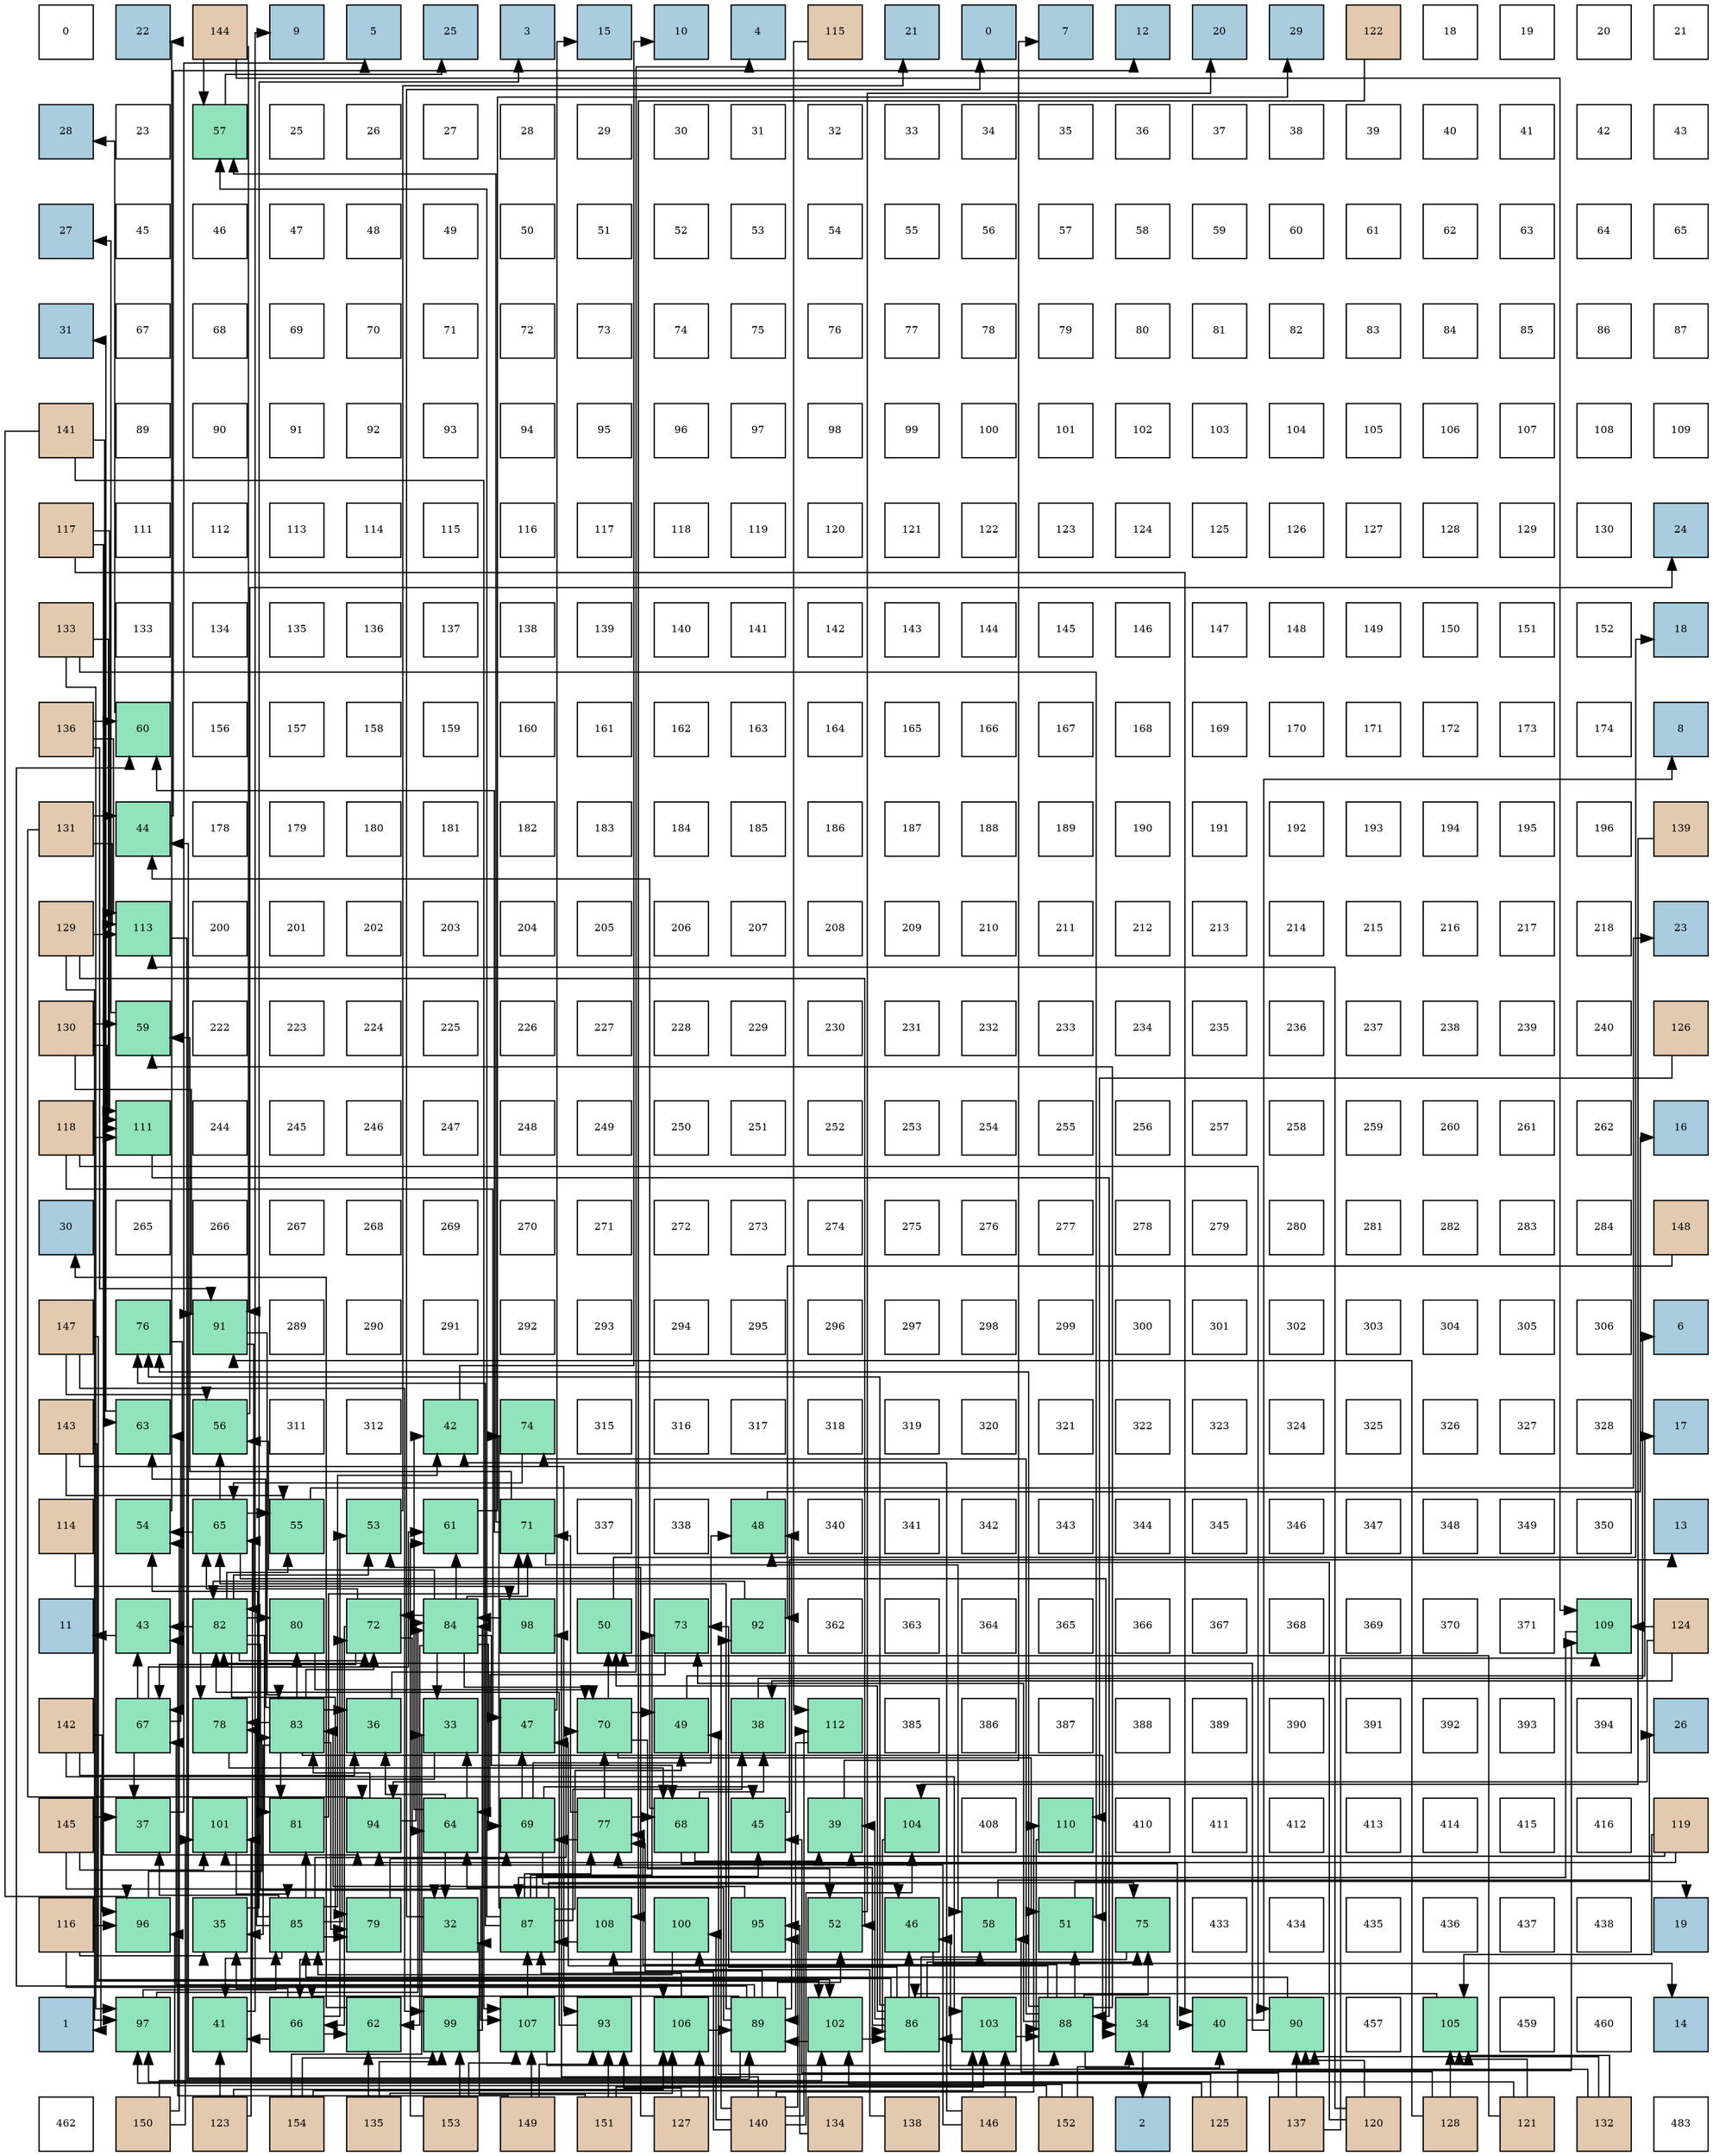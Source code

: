digraph layout{
 rankdir=TB;
 splines=ortho;
 node [style=filled shape=square fixedsize=true width=0.6];
0[label="0", fontsize=8, fillcolor="#ffffff"];
1[label="22", fontsize=8, fillcolor="#a9ccde"];
2[label="144", fontsize=8, fillcolor="#e3c9af"];
3[label="9", fontsize=8, fillcolor="#a9ccde"];
4[label="5", fontsize=8, fillcolor="#a9ccde"];
5[label="25", fontsize=8, fillcolor="#a9ccde"];
6[label="3", fontsize=8, fillcolor="#a9ccde"];
7[label="15", fontsize=8, fillcolor="#a9ccde"];
8[label="10", fontsize=8, fillcolor="#a9ccde"];
9[label="4", fontsize=8, fillcolor="#a9ccde"];
10[label="115", fontsize=8, fillcolor="#e3c9af"];
11[label="21", fontsize=8, fillcolor="#a9ccde"];
12[label="0", fontsize=8, fillcolor="#a9ccde"];
13[label="7", fontsize=8, fillcolor="#a9ccde"];
14[label="12", fontsize=8, fillcolor="#a9ccde"];
15[label="20", fontsize=8, fillcolor="#a9ccde"];
16[label="29", fontsize=8, fillcolor="#a9ccde"];
17[label="122", fontsize=8, fillcolor="#e3c9af"];
18[label="18", fontsize=8, fillcolor="#ffffff"];
19[label="19", fontsize=8, fillcolor="#ffffff"];
20[label="20", fontsize=8, fillcolor="#ffffff"];
21[label="21", fontsize=8, fillcolor="#ffffff"];
22[label="28", fontsize=8, fillcolor="#a9ccde"];
23[label="23", fontsize=8, fillcolor="#ffffff"];
24[label="57", fontsize=8, fillcolor="#91e3bb"];
25[label="25", fontsize=8, fillcolor="#ffffff"];
26[label="26", fontsize=8, fillcolor="#ffffff"];
27[label="27", fontsize=8, fillcolor="#ffffff"];
28[label="28", fontsize=8, fillcolor="#ffffff"];
29[label="29", fontsize=8, fillcolor="#ffffff"];
30[label="30", fontsize=8, fillcolor="#ffffff"];
31[label="31", fontsize=8, fillcolor="#ffffff"];
32[label="32", fontsize=8, fillcolor="#ffffff"];
33[label="33", fontsize=8, fillcolor="#ffffff"];
34[label="34", fontsize=8, fillcolor="#ffffff"];
35[label="35", fontsize=8, fillcolor="#ffffff"];
36[label="36", fontsize=8, fillcolor="#ffffff"];
37[label="37", fontsize=8, fillcolor="#ffffff"];
38[label="38", fontsize=8, fillcolor="#ffffff"];
39[label="39", fontsize=8, fillcolor="#ffffff"];
40[label="40", fontsize=8, fillcolor="#ffffff"];
41[label="41", fontsize=8, fillcolor="#ffffff"];
42[label="42", fontsize=8, fillcolor="#ffffff"];
43[label="43", fontsize=8, fillcolor="#ffffff"];
44[label="27", fontsize=8, fillcolor="#a9ccde"];
45[label="45", fontsize=8, fillcolor="#ffffff"];
46[label="46", fontsize=8, fillcolor="#ffffff"];
47[label="47", fontsize=8, fillcolor="#ffffff"];
48[label="48", fontsize=8, fillcolor="#ffffff"];
49[label="49", fontsize=8, fillcolor="#ffffff"];
50[label="50", fontsize=8, fillcolor="#ffffff"];
51[label="51", fontsize=8, fillcolor="#ffffff"];
52[label="52", fontsize=8, fillcolor="#ffffff"];
53[label="53", fontsize=8, fillcolor="#ffffff"];
54[label="54", fontsize=8, fillcolor="#ffffff"];
55[label="55", fontsize=8, fillcolor="#ffffff"];
56[label="56", fontsize=8, fillcolor="#ffffff"];
57[label="57", fontsize=8, fillcolor="#ffffff"];
58[label="58", fontsize=8, fillcolor="#ffffff"];
59[label="59", fontsize=8, fillcolor="#ffffff"];
60[label="60", fontsize=8, fillcolor="#ffffff"];
61[label="61", fontsize=8, fillcolor="#ffffff"];
62[label="62", fontsize=8, fillcolor="#ffffff"];
63[label="63", fontsize=8, fillcolor="#ffffff"];
64[label="64", fontsize=8, fillcolor="#ffffff"];
65[label="65", fontsize=8, fillcolor="#ffffff"];
66[label="31", fontsize=8, fillcolor="#a9ccde"];
67[label="67", fontsize=8, fillcolor="#ffffff"];
68[label="68", fontsize=8, fillcolor="#ffffff"];
69[label="69", fontsize=8, fillcolor="#ffffff"];
70[label="70", fontsize=8, fillcolor="#ffffff"];
71[label="71", fontsize=8, fillcolor="#ffffff"];
72[label="72", fontsize=8, fillcolor="#ffffff"];
73[label="73", fontsize=8, fillcolor="#ffffff"];
74[label="74", fontsize=8, fillcolor="#ffffff"];
75[label="75", fontsize=8, fillcolor="#ffffff"];
76[label="76", fontsize=8, fillcolor="#ffffff"];
77[label="77", fontsize=8, fillcolor="#ffffff"];
78[label="78", fontsize=8, fillcolor="#ffffff"];
79[label="79", fontsize=8, fillcolor="#ffffff"];
80[label="80", fontsize=8, fillcolor="#ffffff"];
81[label="81", fontsize=8, fillcolor="#ffffff"];
82[label="82", fontsize=8, fillcolor="#ffffff"];
83[label="83", fontsize=8, fillcolor="#ffffff"];
84[label="84", fontsize=8, fillcolor="#ffffff"];
85[label="85", fontsize=8, fillcolor="#ffffff"];
86[label="86", fontsize=8, fillcolor="#ffffff"];
87[label="87", fontsize=8, fillcolor="#ffffff"];
88[label="141", fontsize=8, fillcolor="#e3c9af"];
89[label="89", fontsize=8, fillcolor="#ffffff"];
90[label="90", fontsize=8, fillcolor="#ffffff"];
91[label="91", fontsize=8, fillcolor="#ffffff"];
92[label="92", fontsize=8, fillcolor="#ffffff"];
93[label="93", fontsize=8, fillcolor="#ffffff"];
94[label="94", fontsize=8, fillcolor="#ffffff"];
95[label="95", fontsize=8, fillcolor="#ffffff"];
96[label="96", fontsize=8, fillcolor="#ffffff"];
97[label="97", fontsize=8, fillcolor="#ffffff"];
98[label="98", fontsize=8, fillcolor="#ffffff"];
99[label="99", fontsize=8, fillcolor="#ffffff"];
100[label="100", fontsize=8, fillcolor="#ffffff"];
101[label="101", fontsize=8, fillcolor="#ffffff"];
102[label="102", fontsize=8, fillcolor="#ffffff"];
103[label="103", fontsize=8, fillcolor="#ffffff"];
104[label="104", fontsize=8, fillcolor="#ffffff"];
105[label="105", fontsize=8, fillcolor="#ffffff"];
106[label="106", fontsize=8, fillcolor="#ffffff"];
107[label="107", fontsize=8, fillcolor="#ffffff"];
108[label="108", fontsize=8, fillcolor="#ffffff"];
109[label="109", fontsize=8, fillcolor="#ffffff"];
110[label="117", fontsize=8, fillcolor="#e3c9af"];
111[label="111", fontsize=8, fillcolor="#ffffff"];
112[label="112", fontsize=8, fillcolor="#ffffff"];
113[label="113", fontsize=8, fillcolor="#ffffff"];
114[label="114", fontsize=8, fillcolor="#ffffff"];
115[label="115", fontsize=8, fillcolor="#ffffff"];
116[label="116", fontsize=8, fillcolor="#ffffff"];
117[label="117", fontsize=8, fillcolor="#ffffff"];
118[label="118", fontsize=8, fillcolor="#ffffff"];
119[label="119", fontsize=8, fillcolor="#ffffff"];
120[label="120", fontsize=8, fillcolor="#ffffff"];
121[label="121", fontsize=8, fillcolor="#ffffff"];
122[label="122", fontsize=8, fillcolor="#ffffff"];
123[label="123", fontsize=8, fillcolor="#ffffff"];
124[label="124", fontsize=8, fillcolor="#ffffff"];
125[label="125", fontsize=8, fillcolor="#ffffff"];
126[label="126", fontsize=8, fillcolor="#ffffff"];
127[label="127", fontsize=8, fillcolor="#ffffff"];
128[label="128", fontsize=8, fillcolor="#ffffff"];
129[label="129", fontsize=8, fillcolor="#ffffff"];
130[label="130", fontsize=8, fillcolor="#ffffff"];
131[label="24", fontsize=8, fillcolor="#a9ccde"];
132[label="133", fontsize=8, fillcolor="#e3c9af"];
133[label="133", fontsize=8, fillcolor="#ffffff"];
134[label="134", fontsize=8, fillcolor="#ffffff"];
135[label="135", fontsize=8, fillcolor="#ffffff"];
136[label="136", fontsize=8, fillcolor="#ffffff"];
137[label="137", fontsize=8, fillcolor="#ffffff"];
138[label="138", fontsize=8, fillcolor="#ffffff"];
139[label="139", fontsize=8, fillcolor="#ffffff"];
140[label="140", fontsize=8, fillcolor="#ffffff"];
141[label="141", fontsize=8, fillcolor="#ffffff"];
142[label="142", fontsize=8, fillcolor="#ffffff"];
143[label="143", fontsize=8, fillcolor="#ffffff"];
144[label="144", fontsize=8, fillcolor="#ffffff"];
145[label="145", fontsize=8, fillcolor="#ffffff"];
146[label="146", fontsize=8, fillcolor="#ffffff"];
147[label="147", fontsize=8, fillcolor="#ffffff"];
148[label="148", fontsize=8, fillcolor="#ffffff"];
149[label="149", fontsize=8, fillcolor="#ffffff"];
150[label="150", fontsize=8, fillcolor="#ffffff"];
151[label="151", fontsize=8, fillcolor="#ffffff"];
152[label="152", fontsize=8, fillcolor="#ffffff"];
153[label="18", fontsize=8, fillcolor="#a9ccde"];
154[label="136", fontsize=8, fillcolor="#e3c9af"];
155[label="60", fontsize=8, fillcolor="#91e3bb"];
156[label="156", fontsize=8, fillcolor="#ffffff"];
157[label="157", fontsize=8, fillcolor="#ffffff"];
158[label="158", fontsize=8, fillcolor="#ffffff"];
159[label="159", fontsize=8, fillcolor="#ffffff"];
160[label="160", fontsize=8, fillcolor="#ffffff"];
161[label="161", fontsize=8, fillcolor="#ffffff"];
162[label="162", fontsize=8, fillcolor="#ffffff"];
163[label="163", fontsize=8, fillcolor="#ffffff"];
164[label="164", fontsize=8, fillcolor="#ffffff"];
165[label="165", fontsize=8, fillcolor="#ffffff"];
166[label="166", fontsize=8, fillcolor="#ffffff"];
167[label="167", fontsize=8, fillcolor="#ffffff"];
168[label="168", fontsize=8, fillcolor="#ffffff"];
169[label="169", fontsize=8, fillcolor="#ffffff"];
170[label="170", fontsize=8, fillcolor="#ffffff"];
171[label="171", fontsize=8, fillcolor="#ffffff"];
172[label="172", fontsize=8, fillcolor="#ffffff"];
173[label="173", fontsize=8, fillcolor="#ffffff"];
174[label="174", fontsize=8, fillcolor="#ffffff"];
175[label="8", fontsize=8, fillcolor="#a9ccde"];
176[label="131", fontsize=8, fillcolor="#e3c9af"];
177[label="44", fontsize=8, fillcolor="#91e3bb"];
178[label="178", fontsize=8, fillcolor="#ffffff"];
179[label="179", fontsize=8, fillcolor="#ffffff"];
180[label="180", fontsize=8, fillcolor="#ffffff"];
181[label="181", fontsize=8, fillcolor="#ffffff"];
182[label="182", fontsize=8, fillcolor="#ffffff"];
183[label="183", fontsize=8, fillcolor="#ffffff"];
184[label="184", fontsize=8, fillcolor="#ffffff"];
185[label="185", fontsize=8, fillcolor="#ffffff"];
186[label="186", fontsize=8, fillcolor="#ffffff"];
187[label="187", fontsize=8, fillcolor="#ffffff"];
188[label="188", fontsize=8, fillcolor="#ffffff"];
189[label="189", fontsize=8, fillcolor="#ffffff"];
190[label="190", fontsize=8, fillcolor="#ffffff"];
191[label="191", fontsize=8, fillcolor="#ffffff"];
192[label="192", fontsize=8, fillcolor="#ffffff"];
193[label="193", fontsize=8, fillcolor="#ffffff"];
194[label="194", fontsize=8, fillcolor="#ffffff"];
195[label="195", fontsize=8, fillcolor="#ffffff"];
196[label="196", fontsize=8, fillcolor="#ffffff"];
197[label="139", fontsize=8, fillcolor="#e3c9af"];
198[label="129", fontsize=8, fillcolor="#e3c9af"];
199[label="113", fontsize=8, fillcolor="#91e3bb"];
200[label="200", fontsize=8, fillcolor="#ffffff"];
201[label="201", fontsize=8, fillcolor="#ffffff"];
202[label="202", fontsize=8, fillcolor="#ffffff"];
203[label="203", fontsize=8, fillcolor="#ffffff"];
204[label="204", fontsize=8, fillcolor="#ffffff"];
205[label="205", fontsize=8, fillcolor="#ffffff"];
206[label="206", fontsize=8, fillcolor="#ffffff"];
207[label="207", fontsize=8, fillcolor="#ffffff"];
208[label="208", fontsize=8, fillcolor="#ffffff"];
209[label="209", fontsize=8, fillcolor="#ffffff"];
210[label="210", fontsize=8, fillcolor="#ffffff"];
211[label="211", fontsize=8, fillcolor="#ffffff"];
212[label="212", fontsize=8, fillcolor="#ffffff"];
213[label="213", fontsize=8, fillcolor="#ffffff"];
214[label="214", fontsize=8, fillcolor="#ffffff"];
215[label="215", fontsize=8, fillcolor="#ffffff"];
216[label="216", fontsize=8, fillcolor="#ffffff"];
217[label="217", fontsize=8, fillcolor="#ffffff"];
218[label="218", fontsize=8, fillcolor="#ffffff"];
219[label="23", fontsize=8, fillcolor="#a9ccde"];
220[label="130", fontsize=8, fillcolor="#e3c9af"];
221[label="59", fontsize=8, fillcolor="#91e3bb"];
222[label="222", fontsize=8, fillcolor="#ffffff"];
223[label="223", fontsize=8, fillcolor="#ffffff"];
224[label="224", fontsize=8, fillcolor="#ffffff"];
225[label="225", fontsize=8, fillcolor="#ffffff"];
226[label="226", fontsize=8, fillcolor="#ffffff"];
227[label="227", fontsize=8, fillcolor="#ffffff"];
228[label="228", fontsize=8, fillcolor="#ffffff"];
229[label="229", fontsize=8, fillcolor="#ffffff"];
230[label="230", fontsize=8, fillcolor="#ffffff"];
231[label="231", fontsize=8, fillcolor="#ffffff"];
232[label="232", fontsize=8, fillcolor="#ffffff"];
233[label="233", fontsize=8, fillcolor="#ffffff"];
234[label="234", fontsize=8, fillcolor="#ffffff"];
235[label="235", fontsize=8, fillcolor="#ffffff"];
236[label="236", fontsize=8, fillcolor="#ffffff"];
237[label="237", fontsize=8, fillcolor="#ffffff"];
238[label="238", fontsize=8, fillcolor="#ffffff"];
239[label="239", fontsize=8, fillcolor="#ffffff"];
240[label="240", fontsize=8, fillcolor="#ffffff"];
241[label="126", fontsize=8, fillcolor="#e3c9af"];
242[label="118", fontsize=8, fillcolor="#e3c9af"];
243[label="111", fontsize=8, fillcolor="#91e3bb"];
244[label="244", fontsize=8, fillcolor="#ffffff"];
245[label="245", fontsize=8, fillcolor="#ffffff"];
246[label="246", fontsize=8, fillcolor="#ffffff"];
247[label="247", fontsize=8, fillcolor="#ffffff"];
248[label="248", fontsize=8, fillcolor="#ffffff"];
249[label="249", fontsize=8, fillcolor="#ffffff"];
250[label="250", fontsize=8, fillcolor="#ffffff"];
251[label="251", fontsize=8, fillcolor="#ffffff"];
252[label="252", fontsize=8, fillcolor="#ffffff"];
253[label="253", fontsize=8, fillcolor="#ffffff"];
254[label="254", fontsize=8, fillcolor="#ffffff"];
255[label="255", fontsize=8, fillcolor="#ffffff"];
256[label="256", fontsize=8, fillcolor="#ffffff"];
257[label="257", fontsize=8, fillcolor="#ffffff"];
258[label="258", fontsize=8, fillcolor="#ffffff"];
259[label="259", fontsize=8, fillcolor="#ffffff"];
260[label="260", fontsize=8, fillcolor="#ffffff"];
261[label="261", fontsize=8, fillcolor="#ffffff"];
262[label="262", fontsize=8, fillcolor="#ffffff"];
263[label="16", fontsize=8, fillcolor="#a9ccde"];
264[label="30", fontsize=8, fillcolor="#a9ccde"];
265[label="265", fontsize=8, fillcolor="#ffffff"];
266[label="266", fontsize=8, fillcolor="#ffffff"];
267[label="267", fontsize=8, fillcolor="#ffffff"];
268[label="268", fontsize=8, fillcolor="#ffffff"];
269[label="269", fontsize=8, fillcolor="#ffffff"];
270[label="270", fontsize=8, fillcolor="#ffffff"];
271[label="271", fontsize=8, fillcolor="#ffffff"];
272[label="272", fontsize=8, fillcolor="#ffffff"];
273[label="273", fontsize=8, fillcolor="#ffffff"];
274[label="274", fontsize=8, fillcolor="#ffffff"];
275[label="275", fontsize=8, fillcolor="#ffffff"];
276[label="276", fontsize=8, fillcolor="#ffffff"];
277[label="277", fontsize=8, fillcolor="#ffffff"];
278[label="278", fontsize=8, fillcolor="#ffffff"];
279[label="279", fontsize=8, fillcolor="#ffffff"];
280[label="280", fontsize=8, fillcolor="#ffffff"];
281[label="281", fontsize=8, fillcolor="#ffffff"];
282[label="282", fontsize=8, fillcolor="#ffffff"];
283[label="283", fontsize=8, fillcolor="#ffffff"];
284[label="284", fontsize=8, fillcolor="#ffffff"];
285[label="148", fontsize=8, fillcolor="#e3c9af"];
286[label="147", fontsize=8, fillcolor="#e3c9af"];
287[label="76", fontsize=8, fillcolor="#91e3bb"];
288[label="91", fontsize=8, fillcolor="#91e3bb"];
289[label="289", fontsize=8, fillcolor="#ffffff"];
290[label="290", fontsize=8, fillcolor="#ffffff"];
291[label="291", fontsize=8, fillcolor="#ffffff"];
292[label="292", fontsize=8, fillcolor="#ffffff"];
293[label="293", fontsize=8, fillcolor="#ffffff"];
294[label="294", fontsize=8, fillcolor="#ffffff"];
295[label="295", fontsize=8, fillcolor="#ffffff"];
296[label="296", fontsize=8, fillcolor="#ffffff"];
297[label="297", fontsize=8, fillcolor="#ffffff"];
298[label="298", fontsize=8, fillcolor="#ffffff"];
299[label="299", fontsize=8, fillcolor="#ffffff"];
300[label="300", fontsize=8, fillcolor="#ffffff"];
301[label="301", fontsize=8, fillcolor="#ffffff"];
302[label="302", fontsize=8, fillcolor="#ffffff"];
303[label="303", fontsize=8, fillcolor="#ffffff"];
304[label="304", fontsize=8, fillcolor="#ffffff"];
305[label="305", fontsize=8, fillcolor="#ffffff"];
306[label="306", fontsize=8, fillcolor="#ffffff"];
307[label="6", fontsize=8, fillcolor="#a9ccde"];
308[label="143", fontsize=8, fillcolor="#e3c9af"];
309[label="63", fontsize=8, fillcolor="#91e3bb"];
310[label="56", fontsize=8, fillcolor="#91e3bb"];
311[label="311", fontsize=8, fillcolor="#ffffff"];
312[label="312", fontsize=8, fillcolor="#ffffff"];
313[label="42", fontsize=8, fillcolor="#91e3bb"];
314[label="74", fontsize=8, fillcolor="#91e3bb"];
315[label="315", fontsize=8, fillcolor="#ffffff"];
316[label="316", fontsize=8, fillcolor="#ffffff"];
317[label="317", fontsize=8, fillcolor="#ffffff"];
318[label="318", fontsize=8, fillcolor="#ffffff"];
319[label="319", fontsize=8, fillcolor="#ffffff"];
320[label="320", fontsize=8, fillcolor="#ffffff"];
321[label="321", fontsize=8, fillcolor="#ffffff"];
322[label="322", fontsize=8, fillcolor="#ffffff"];
323[label="323", fontsize=8, fillcolor="#ffffff"];
324[label="324", fontsize=8, fillcolor="#ffffff"];
325[label="325", fontsize=8, fillcolor="#ffffff"];
326[label="326", fontsize=8, fillcolor="#ffffff"];
327[label="327", fontsize=8, fillcolor="#ffffff"];
328[label="328", fontsize=8, fillcolor="#ffffff"];
329[label="17", fontsize=8, fillcolor="#a9ccde"];
330[label="114", fontsize=8, fillcolor="#e3c9af"];
331[label="54", fontsize=8, fillcolor="#91e3bb"];
332[label="65", fontsize=8, fillcolor="#91e3bb"];
333[label="55", fontsize=8, fillcolor="#91e3bb"];
334[label="53", fontsize=8, fillcolor="#91e3bb"];
335[label="61", fontsize=8, fillcolor="#91e3bb"];
336[label="71", fontsize=8, fillcolor="#91e3bb"];
337[label="337", fontsize=8, fillcolor="#ffffff"];
338[label="338", fontsize=8, fillcolor="#ffffff"];
339[label="48", fontsize=8, fillcolor="#91e3bb"];
340[label="340", fontsize=8, fillcolor="#ffffff"];
341[label="341", fontsize=8, fillcolor="#ffffff"];
342[label="342", fontsize=8, fillcolor="#ffffff"];
343[label="343", fontsize=8, fillcolor="#ffffff"];
344[label="344", fontsize=8, fillcolor="#ffffff"];
345[label="345", fontsize=8, fillcolor="#ffffff"];
346[label="346", fontsize=8, fillcolor="#ffffff"];
347[label="347", fontsize=8, fillcolor="#ffffff"];
348[label="348", fontsize=8, fillcolor="#ffffff"];
349[label="349", fontsize=8, fillcolor="#ffffff"];
350[label="350", fontsize=8, fillcolor="#ffffff"];
351[label="13", fontsize=8, fillcolor="#a9ccde"];
352[label="11", fontsize=8, fillcolor="#a9ccde"];
353[label="43", fontsize=8, fillcolor="#91e3bb"];
354[label="82", fontsize=8, fillcolor="#91e3bb"];
355[label="80", fontsize=8, fillcolor="#91e3bb"];
356[label="72", fontsize=8, fillcolor="#91e3bb"];
357[label="84", fontsize=8, fillcolor="#91e3bb"];
358[label="98", fontsize=8, fillcolor="#91e3bb"];
359[label="50", fontsize=8, fillcolor="#91e3bb"];
360[label="73", fontsize=8, fillcolor="#91e3bb"];
361[label="92", fontsize=8, fillcolor="#91e3bb"];
362[label="362", fontsize=8, fillcolor="#ffffff"];
363[label="363", fontsize=8, fillcolor="#ffffff"];
364[label="364", fontsize=8, fillcolor="#ffffff"];
365[label="365", fontsize=8, fillcolor="#ffffff"];
366[label="366", fontsize=8, fillcolor="#ffffff"];
367[label="367", fontsize=8, fillcolor="#ffffff"];
368[label="368", fontsize=8, fillcolor="#ffffff"];
369[label="369", fontsize=8, fillcolor="#ffffff"];
370[label="370", fontsize=8, fillcolor="#ffffff"];
371[label="371", fontsize=8, fillcolor="#ffffff"];
372[label="109", fontsize=8, fillcolor="#91e3bb"];
373[label="124", fontsize=8, fillcolor="#e3c9af"];
374[label="142", fontsize=8, fillcolor="#e3c9af"];
375[label="67", fontsize=8, fillcolor="#91e3bb"];
376[label="78", fontsize=8, fillcolor="#91e3bb"];
377[label="83", fontsize=8, fillcolor="#91e3bb"];
378[label="36", fontsize=8, fillcolor="#91e3bb"];
379[label="33", fontsize=8, fillcolor="#91e3bb"];
380[label="47", fontsize=8, fillcolor="#91e3bb"];
381[label="70", fontsize=8, fillcolor="#91e3bb"];
382[label="49", fontsize=8, fillcolor="#91e3bb"];
383[label="38", fontsize=8, fillcolor="#91e3bb"];
384[label="112", fontsize=8, fillcolor="#91e3bb"];
385[label="385", fontsize=8, fillcolor="#ffffff"];
386[label="386", fontsize=8, fillcolor="#ffffff"];
387[label="387", fontsize=8, fillcolor="#ffffff"];
388[label="388", fontsize=8, fillcolor="#ffffff"];
389[label="389", fontsize=8, fillcolor="#ffffff"];
390[label="390", fontsize=8, fillcolor="#ffffff"];
391[label="391", fontsize=8, fillcolor="#ffffff"];
392[label="392", fontsize=8, fillcolor="#ffffff"];
393[label="393", fontsize=8, fillcolor="#ffffff"];
394[label="394", fontsize=8, fillcolor="#ffffff"];
395[label="26", fontsize=8, fillcolor="#a9ccde"];
396[label="145", fontsize=8, fillcolor="#e3c9af"];
397[label="37", fontsize=8, fillcolor="#91e3bb"];
398[label="101", fontsize=8, fillcolor="#91e3bb"];
399[label="81", fontsize=8, fillcolor="#91e3bb"];
400[label="94", fontsize=8, fillcolor="#91e3bb"];
401[label="64", fontsize=8, fillcolor="#91e3bb"];
402[label="69", fontsize=8, fillcolor="#91e3bb"];
403[label="77", fontsize=8, fillcolor="#91e3bb"];
404[label="68", fontsize=8, fillcolor="#91e3bb"];
405[label="45", fontsize=8, fillcolor="#91e3bb"];
406[label="39", fontsize=8, fillcolor="#91e3bb"];
407[label="104", fontsize=8, fillcolor="#91e3bb"];
408[label="408", fontsize=8, fillcolor="#ffffff"];
409[label="110", fontsize=8, fillcolor="#91e3bb"];
410[label="410", fontsize=8, fillcolor="#ffffff"];
411[label="411", fontsize=8, fillcolor="#ffffff"];
412[label="412", fontsize=8, fillcolor="#ffffff"];
413[label="413", fontsize=8, fillcolor="#ffffff"];
414[label="414", fontsize=8, fillcolor="#ffffff"];
415[label="415", fontsize=8, fillcolor="#ffffff"];
416[label="416", fontsize=8, fillcolor="#ffffff"];
417[label="119", fontsize=8, fillcolor="#e3c9af"];
418[label="116", fontsize=8, fillcolor="#e3c9af"];
419[label="96", fontsize=8, fillcolor="#91e3bb"];
420[label="35", fontsize=8, fillcolor="#91e3bb"];
421[label="85", fontsize=8, fillcolor="#91e3bb"];
422[label="79", fontsize=8, fillcolor="#91e3bb"];
423[label="32", fontsize=8, fillcolor="#91e3bb"];
424[label="87", fontsize=8, fillcolor="#91e3bb"];
425[label="108", fontsize=8, fillcolor="#91e3bb"];
426[label="100", fontsize=8, fillcolor="#91e3bb"];
427[label="95", fontsize=8, fillcolor="#91e3bb"];
428[label="52", fontsize=8, fillcolor="#91e3bb"];
429[label="46", fontsize=8, fillcolor="#91e3bb"];
430[label="58", fontsize=8, fillcolor="#91e3bb"];
431[label="51", fontsize=8, fillcolor="#91e3bb"];
432[label="75", fontsize=8, fillcolor="#91e3bb"];
433[label="433", fontsize=8, fillcolor="#ffffff"];
434[label="434", fontsize=8, fillcolor="#ffffff"];
435[label="435", fontsize=8, fillcolor="#ffffff"];
436[label="436", fontsize=8, fillcolor="#ffffff"];
437[label="437", fontsize=8, fillcolor="#ffffff"];
438[label="438", fontsize=8, fillcolor="#ffffff"];
439[label="19", fontsize=8, fillcolor="#a9ccde"];
440[label="1", fontsize=8, fillcolor="#a9ccde"];
441[label="97", fontsize=8, fillcolor="#91e3bb"];
442[label="41", fontsize=8, fillcolor="#91e3bb"];
443[label="66", fontsize=8, fillcolor="#91e3bb"];
444[label="62", fontsize=8, fillcolor="#91e3bb"];
445[label="99", fontsize=8, fillcolor="#91e3bb"];
446[label="107", fontsize=8, fillcolor="#91e3bb"];
447[label="93", fontsize=8, fillcolor="#91e3bb"];
448[label="106", fontsize=8, fillcolor="#91e3bb"];
449[label="89", fontsize=8, fillcolor="#91e3bb"];
450[label="102", fontsize=8, fillcolor="#91e3bb"];
451[label="86", fontsize=8, fillcolor="#91e3bb"];
452[label="103", fontsize=8, fillcolor="#91e3bb"];
453[label="88", fontsize=8, fillcolor="#91e3bb"];
454[label="34", fontsize=8, fillcolor="#91e3bb"];
455[label="40", fontsize=8, fillcolor="#91e3bb"];
456[label="90", fontsize=8, fillcolor="#91e3bb"];
457[label="457", fontsize=8, fillcolor="#ffffff"];
458[label="105", fontsize=8, fillcolor="#91e3bb"];
459[label="459", fontsize=8, fillcolor="#ffffff"];
460[label="460", fontsize=8, fillcolor="#ffffff"];
461[label="14", fontsize=8, fillcolor="#a9ccde"];
462[label="462", fontsize=8, fillcolor="#ffffff"];
463[label="150", fontsize=8, fillcolor="#e3c9af"];
464[label="123", fontsize=8, fillcolor="#e3c9af"];
465[label="154", fontsize=8, fillcolor="#e3c9af"];
466[label="135", fontsize=8, fillcolor="#e3c9af"];
467[label="153", fontsize=8, fillcolor="#e3c9af"];
468[label="149", fontsize=8, fillcolor="#e3c9af"];
469[label="151", fontsize=8, fillcolor="#e3c9af"];
470[label="127", fontsize=8, fillcolor="#e3c9af"];
471[label="140", fontsize=8, fillcolor="#e3c9af"];
472[label="134", fontsize=8, fillcolor="#e3c9af"];
473[label="138", fontsize=8, fillcolor="#e3c9af"];
474[label="146", fontsize=8, fillcolor="#e3c9af"];
475[label="152", fontsize=8, fillcolor="#e3c9af"];
476[label="2", fontsize=8, fillcolor="#a9ccde"];
477[label="125", fontsize=8, fillcolor="#e3c9af"];
478[label="137", fontsize=8, fillcolor="#e3c9af"];
479[label="120", fontsize=8, fillcolor="#e3c9af"];
480[label="128", fontsize=8, fillcolor="#e3c9af"];
481[label="121", fontsize=8, fillcolor="#e3c9af"];
482[label="132", fontsize=8, fillcolor="#e3c9af"];
483[label="483", fontsize=8, fillcolor="#ffffff"];
edge [constraint=false, style=vis];423 -> 12;
379 -> 440;
454 -> 476;
420 -> 6;
378 -> 9;
397 -> 4;
383 -> 307;
406 -> 13;
455 -> 175;
442 -> 3;
313 -> 8;
353 -> 352;
177 -> 14;
405 -> 351;
429 -> 461;
380 -> 7;
339 -> 263;
382 -> 329;
359 -> 153;
431 -> 439;
428 -> 15;
334 -> 11;
331 -> 1;
333 -> 219;
310 -> 131;
24 -> 5;
430 -> 395;
221 -> 44;
155 -> 22;
335 -> 16;
444 -> 264;
309 -> 66;
401 -> 423;
401 -> 379;
401 -> 378;
401 -> 313;
332 -> 454;
332 -> 331;
332 -> 333;
332 -> 310;
443 -> 420;
443 -> 442;
443 -> 334;
443 -> 444;
375 -> 397;
375 -> 353;
375 -> 335;
375 -> 309;
404 -> 383;
404 -> 406;
404 -> 455;
404 -> 177;
402 -> 405;
402 -> 429;
402 -> 380;
402 -> 339;
381 -> 382;
381 -> 359;
381 -> 431;
381 -> 428;
336 -> 24;
336 -> 430;
336 -> 221;
336 -> 155;
356 -> 401;
356 -> 332;
356 -> 443;
356 -> 375;
360 -> 401;
314 -> 332;
432 -> 443;
287 -> 375;
403 -> 404;
403 -> 402;
403 -> 381;
403 -> 336;
376 -> 404;
422 -> 402;
355 -> 381;
399 -> 336;
354 -> 423;
354 -> 353;
354 -> 334;
354 -> 333;
354 -> 356;
354 -> 376;
354 -> 422;
354 -> 355;
354 -> 399;
377 -> 454;
377 -> 420;
377 -> 378;
377 -> 309;
377 -> 356;
377 -> 376;
377 -> 422;
377 -> 355;
377 -> 399;
357 -> 379;
357 -> 310;
357 -> 335;
357 -> 444;
357 -> 404;
357 -> 402;
357 -> 381;
357 -> 336;
357 -> 356;
421 -> 397;
421 -> 442;
421 -> 313;
421 -> 331;
421 -> 381;
421 -> 356;
421 -> 376;
421 -> 422;
421 -> 399;
451 -> 406;
451 -> 429;
451 -> 359;
451 -> 430;
451 -> 332;
451 -> 360;
451 -> 432;
451 -> 287;
451 -> 403;
424 -> 383;
424 -> 405;
424 -> 382;
424 -> 24;
424 -> 360;
424 -> 314;
424 -> 432;
424 -> 287;
424 -> 403;
453 -> 455;
453 -> 380;
453 -> 431;
453 -> 221;
453 -> 360;
453 -> 314;
453 -> 432;
453 -> 287;
453 -> 403;
449 -> 177;
449 -> 339;
449 -> 428;
449 -> 155;
449 -> 401;
449 -> 332;
449 -> 443;
449 -> 375;
449 -> 403;
456 -> 354;
456 -> 421;
288 -> 354;
288 -> 377;
361 -> 354;
447 -> 354;
400 -> 377;
400 -> 357;
427 -> 377;
419 -> 377;
441 -> 357;
441 -> 421;
358 -> 357;
445 -> 357;
426 -> 421;
398 -> 421;
450 -> 451;
450 -> 449;
452 -> 451;
452 -> 453;
407 -> 451;
458 -> 451;
448 -> 424;
448 -> 449;
446 -> 424;
446 -> 453;
425 -> 424;
372 -> 424;
409 -> 453;
243 -> 453;
384 -> 449;
199 -> 449;
330 -> 358;
10 -> 384;
418 -> 420;
418 -> 419;
418 -> 448;
110 -> 455;
110 -> 400;
110 -> 243;
242 -> 380;
242 -> 456;
242 -> 243;
417 -> 406;
417 -> 400;
417 -> 458;
479 -> 339;
479 -> 456;
479 -> 199;
481 -> 359;
481 -> 441;
481 -> 458;
17 -> 425;
464 -> 442;
464 -> 398;
464 -> 448;
373 -> 383;
373 -> 400;
373 -> 372;
477 -> 382;
477 -> 441;
477 -> 372;
241 -> 409;
470 -> 334;
470 -> 447;
470 -> 448;
480 -> 430;
480 -> 288;
480 -> 458;
198 -> 428;
198 -> 441;
198 -> 199;
220 -> 221;
220 -> 288;
220 -> 243;
176 -> 177;
176 -> 400;
176 -> 199;
482 -> 429;
482 -> 456;
482 -> 458;
132 -> 431;
132 -> 441;
132 -> 243;
472 -> 427;
466 -> 444;
466 -> 445;
466 -> 448;
154 -> 155;
154 -> 288;
154 -> 199;
478 -> 405;
478 -> 456;
478 -> 372;
473 -> 426;
197 -> 407;
471 -> 361;
471 -> 427;
471 -> 358;
471 -> 426;
471 -> 407;
471 -> 425;
471 -> 409;
471 -> 384;
88 -> 309;
88 -> 419;
88 -> 446;
374 -> 378;
374 -> 419;
374 -> 452;
308 -> 333;
308 -> 447;
308 -> 450;
2 -> 24;
2 -> 288;
2 -> 372;
396 -> 397;
396 -> 398;
396 -> 446;
474 -> 313;
474 -> 398;
474 -> 452;
286 -> 310;
286 -> 445;
286 -> 450;
285 -> 361;
468 -> 353;
468 -> 447;
468 -> 446;
463 -> 331;
463 -> 398;
463 -> 450;
469 -> 423;
469 -> 447;
469 -> 452;
475 -> 454;
475 -> 419;
475 -> 450;
467 -> 335;
467 -> 445;
467 -> 446;
465 -> 379;
465 -> 445;
465 -> 452;
edge [constraint=true, style=invis];
0 -> 22 -> 44 -> 66 -> 88 -> 110 -> 132 -> 154 -> 176 -> 198 -> 220 -> 242 -> 264 -> 286 -> 308 -> 330 -> 352 -> 374 -> 396 -> 418 -> 440 -> 462;
1 -> 23 -> 45 -> 67 -> 89 -> 111 -> 133 -> 155 -> 177 -> 199 -> 221 -> 243 -> 265 -> 287 -> 309 -> 331 -> 353 -> 375 -> 397 -> 419 -> 441 -> 463;
2 -> 24 -> 46 -> 68 -> 90 -> 112 -> 134 -> 156 -> 178 -> 200 -> 222 -> 244 -> 266 -> 288 -> 310 -> 332 -> 354 -> 376 -> 398 -> 420 -> 442 -> 464;
3 -> 25 -> 47 -> 69 -> 91 -> 113 -> 135 -> 157 -> 179 -> 201 -> 223 -> 245 -> 267 -> 289 -> 311 -> 333 -> 355 -> 377 -> 399 -> 421 -> 443 -> 465;
4 -> 26 -> 48 -> 70 -> 92 -> 114 -> 136 -> 158 -> 180 -> 202 -> 224 -> 246 -> 268 -> 290 -> 312 -> 334 -> 356 -> 378 -> 400 -> 422 -> 444 -> 466;
5 -> 27 -> 49 -> 71 -> 93 -> 115 -> 137 -> 159 -> 181 -> 203 -> 225 -> 247 -> 269 -> 291 -> 313 -> 335 -> 357 -> 379 -> 401 -> 423 -> 445 -> 467;
6 -> 28 -> 50 -> 72 -> 94 -> 116 -> 138 -> 160 -> 182 -> 204 -> 226 -> 248 -> 270 -> 292 -> 314 -> 336 -> 358 -> 380 -> 402 -> 424 -> 446 -> 468;
7 -> 29 -> 51 -> 73 -> 95 -> 117 -> 139 -> 161 -> 183 -> 205 -> 227 -> 249 -> 271 -> 293 -> 315 -> 337 -> 359 -> 381 -> 403 -> 425 -> 447 -> 469;
8 -> 30 -> 52 -> 74 -> 96 -> 118 -> 140 -> 162 -> 184 -> 206 -> 228 -> 250 -> 272 -> 294 -> 316 -> 338 -> 360 -> 382 -> 404 -> 426 -> 448 -> 470;
9 -> 31 -> 53 -> 75 -> 97 -> 119 -> 141 -> 163 -> 185 -> 207 -> 229 -> 251 -> 273 -> 295 -> 317 -> 339 -> 361 -> 383 -> 405 -> 427 -> 449 -> 471;
10 -> 32 -> 54 -> 76 -> 98 -> 120 -> 142 -> 164 -> 186 -> 208 -> 230 -> 252 -> 274 -> 296 -> 318 -> 340 -> 362 -> 384 -> 406 -> 428 -> 450 -> 472;
11 -> 33 -> 55 -> 77 -> 99 -> 121 -> 143 -> 165 -> 187 -> 209 -> 231 -> 253 -> 275 -> 297 -> 319 -> 341 -> 363 -> 385 -> 407 -> 429 -> 451 -> 473;
12 -> 34 -> 56 -> 78 -> 100 -> 122 -> 144 -> 166 -> 188 -> 210 -> 232 -> 254 -> 276 -> 298 -> 320 -> 342 -> 364 -> 386 -> 408 -> 430 -> 452 -> 474;
13 -> 35 -> 57 -> 79 -> 101 -> 123 -> 145 -> 167 -> 189 -> 211 -> 233 -> 255 -> 277 -> 299 -> 321 -> 343 -> 365 -> 387 -> 409 -> 431 -> 453 -> 475;
14 -> 36 -> 58 -> 80 -> 102 -> 124 -> 146 -> 168 -> 190 -> 212 -> 234 -> 256 -> 278 -> 300 -> 322 -> 344 -> 366 -> 388 -> 410 -> 432 -> 454 -> 476;
15 -> 37 -> 59 -> 81 -> 103 -> 125 -> 147 -> 169 -> 191 -> 213 -> 235 -> 257 -> 279 -> 301 -> 323 -> 345 -> 367 -> 389 -> 411 -> 433 -> 455 -> 477;
16 -> 38 -> 60 -> 82 -> 104 -> 126 -> 148 -> 170 -> 192 -> 214 -> 236 -> 258 -> 280 -> 302 -> 324 -> 346 -> 368 -> 390 -> 412 -> 434 -> 456 -> 478;
17 -> 39 -> 61 -> 83 -> 105 -> 127 -> 149 -> 171 -> 193 -> 215 -> 237 -> 259 -> 281 -> 303 -> 325 -> 347 -> 369 -> 391 -> 413 -> 435 -> 457 -> 479;
18 -> 40 -> 62 -> 84 -> 106 -> 128 -> 150 -> 172 -> 194 -> 216 -> 238 -> 260 -> 282 -> 304 -> 326 -> 348 -> 370 -> 392 -> 414 -> 436 -> 458 -> 480;
19 -> 41 -> 63 -> 85 -> 107 -> 129 -> 151 -> 173 -> 195 -> 217 -> 239 -> 261 -> 283 -> 305 -> 327 -> 349 -> 371 -> 393 -> 415 -> 437 -> 459 -> 481;
20 -> 42 -> 64 -> 86 -> 108 -> 130 -> 152 -> 174 -> 196 -> 218 -> 240 -> 262 -> 284 -> 306 -> 328 -> 350 -> 372 -> 394 -> 416 -> 438 -> 460 -> 482;
21 -> 43 -> 65 -> 87 -> 109 -> 131 -> 153 -> 175 -> 197 -> 219 -> 241 -> 263 -> 285 -> 307 -> 329 -> 351 -> 373 -> 395 -> 417 -> 439 -> 461 -> 483;
rank = same {0 -> 1 -> 2 -> 3 -> 4 -> 5 -> 6 -> 7 -> 8 -> 9 -> 10 -> 11 -> 12 -> 13 -> 14 -> 15 -> 16 -> 17 -> 18 -> 19 -> 20 -> 21};
rank = same {22 -> 23 -> 24 -> 25 -> 26 -> 27 -> 28 -> 29 -> 30 -> 31 -> 32 -> 33 -> 34 -> 35 -> 36 -> 37 -> 38 -> 39 -> 40 -> 41 -> 42 -> 43};
rank = same {44 -> 45 -> 46 -> 47 -> 48 -> 49 -> 50 -> 51 -> 52 -> 53 -> 54 -> 55 -> 56 -> 57 -> 58 -> 59 -> 60 -> 61 -> 62 -> 63 -> 64 -> 65};
rank = same {66 -> 67 -> 68 -> 69 -> 70 -> 71 -> 72 -> 73 -> 74 -> 75 -> 76 -> 77 -> 78 -> 79 -> 80 -> 81 -> 82 -> 83 -> 84 -> 85 -> 86 -> 87};
rank = same {88 -> 89 -> 90 -> 91 -> 92 -> 93 -> 94 -> 95 -> 96 -> 97 -> 98 -> 99 -> 100 -> 101 -> 102 -> 103 -> 104 -> 105 -> 106 -> 107 -> 108 -> 109};
rank = same {110 -> 111 -> 112 -> 113 -> 114 -> 115 -> 116 -> 117 -> 118 -> 119 -> 120 -> 121 -> 122 -> 123 -> 124 -> 125 -> 126 -> 127 -> 128 -> 129 -> 130 -> 131};
rank = same {132 -> 133 -> 134 -> 135 -> 136 -> 137 -> 138 -> 139 -> 140 -> 141 -> 142 -> 143 -> 144 -> 145 -> 146 -> 147 -> 148 -> 149 -> 150 -> 151 -> 152 -> 153};
rank = same {154 -> 155 -> 156 -> 157 -> 158 -> 159 -> 160 -> 161 -> 162 -> 163 -> 164 -> 165 -> 166 -> 167 -> 168 -> 169 -> 170 -> 171 -> 172 -> 173 -> 174 -> 175};
rank = same {176 -> 177 -> 178 -> 179 -> 180 -> 181 -> 182 -> 183 -> 184 -> 185 -> 186 -> 187 -> 188 -> 189 -> 190 -> 191 -> 192 -> 193 -> 194 -> 195 -> 196 -> 197};
rank = same {198 -> 199 -> 200 -> 201 -> 202 -> 203 -> 204 -> 205 -> 206 -> 207 -> 208 -> 209 -> 210 -> 211 -> 212 -> 213 -> 214 -> 215 -> 216 -> 217 -> 218 -> 219};
rank = same {220 -> 221 -> 222 -> 223 -> 224 -> 225 -> 226 -> 227 -> 228 -> 229 -> 230 -> 231 -> 232 -> 233 -> 234 -> 235 -> 236 -> 237 -> 238 -> 239 -> 240 -> 241};
rank = same {242 -> 243 -> 244 -> 245 -> 246 -> 247 -> 248 -> 249 -> 250 -> 251 -> 252 -> 253 -> 254 -> 255 -> 256 -> 257 -> 258 -> 259 -> 260 -> 261 -> 262 -> 263};
rank = same {264 -> 265 -> 266 -> 267 -> 268 -> 269 -> 270 -> 271 -> 272 -> 273 -> 274 -> 275 -> 276 -> 277 -> 278 -> 279 -> 280 -> 281 -> 282 -> 283 -> 284 -> 285};
rank = same {286 -> 287 -> 288 -> 289 -> 290 -> 291 -> 292 -> 293 -> 294 -> 295 -> 296 -> 297 -> 298 -> 299 -> 300 -> 301 -> 302 -> 303 -> 304 -> 305 -> 306 -> 307};
rank = same {308 -> 309 -> 310 -> 311 -> 312 -> 313 -> 314 -> 315 -> 316 -> 317 -> 318 -> 319 -> 320 -> 321 -> 322 -> 323 -> 324 -> 325 -> 326 -> 327 -> 328 -> 329};
rank = same {330 -> 331 -> 332 -> 333 -> 334 -> 335 -> 336 -> 337 -> 338 -> 339 -> 340 -> 341 -> 342 -> 343 -> 344 -> 345 -> 346 -> 347 -> 348 -> 349 -> 350 -> 351};
rank = same {352 -> 353 -> 354 -> 355 -> 356 -> 357 -> 358 -> 359 -> 360 -> 361 -> 362 -> 363 -> 364 -> 365 -> 366 -> 367 -> 368 -> 369 -> 370 -> 371 -> 372 -> 373};
rank = same {374 -> 375 -> 376 -> 377 -> 378 -> 379 -> 380 -> 381 -> 382 -> 383 -> 384 -> 385 -> 386 -> 387 -> 388 -> 389 -> 390 -> 391 -> 392 -> 393 -> 394 -> 395};
rank = same {396 -> 397 -> 398 -> 399 -> 400 -> 401 -> 402 -> 403 -> 404 -> 405 -> 406 -> 407 -> 408 -> 409 -> 410 -> 411 -> 412 -> 413 -> 414 -> 415 -> 416 -> 417};
rank = same {418 -> 419 -> 420 -> 421 -> 422 -> 423 -> 424 -> 425 -> 426 -> 427 -> 428 -> 429 -> 430 -> 431 -> 432 -> 433 -> 434 -> 435 -> 436 -> 437 -> 438 -> 439};
rank = same {440 -> 441 -> 442 -> 443 -> 444 -> 445 -> 446 -> 447 -> 448 -> 449 -> 450 -> 451 -> 452 -> 453 -> 454 -> 455 -> 456 -> 457 -> 458 -> 459 -> 460 -> 461};
rank = same {462 -> 463 -> 464 -> 465 -> 466 -> 467 -> 468 -> 469 -> 470 -> 471 -> 472 -> 473 -> 474 -> 475 -> 476 -> 477 -> 478 -> 479 -> 480 -> 481 -> 482 -> 483};
}